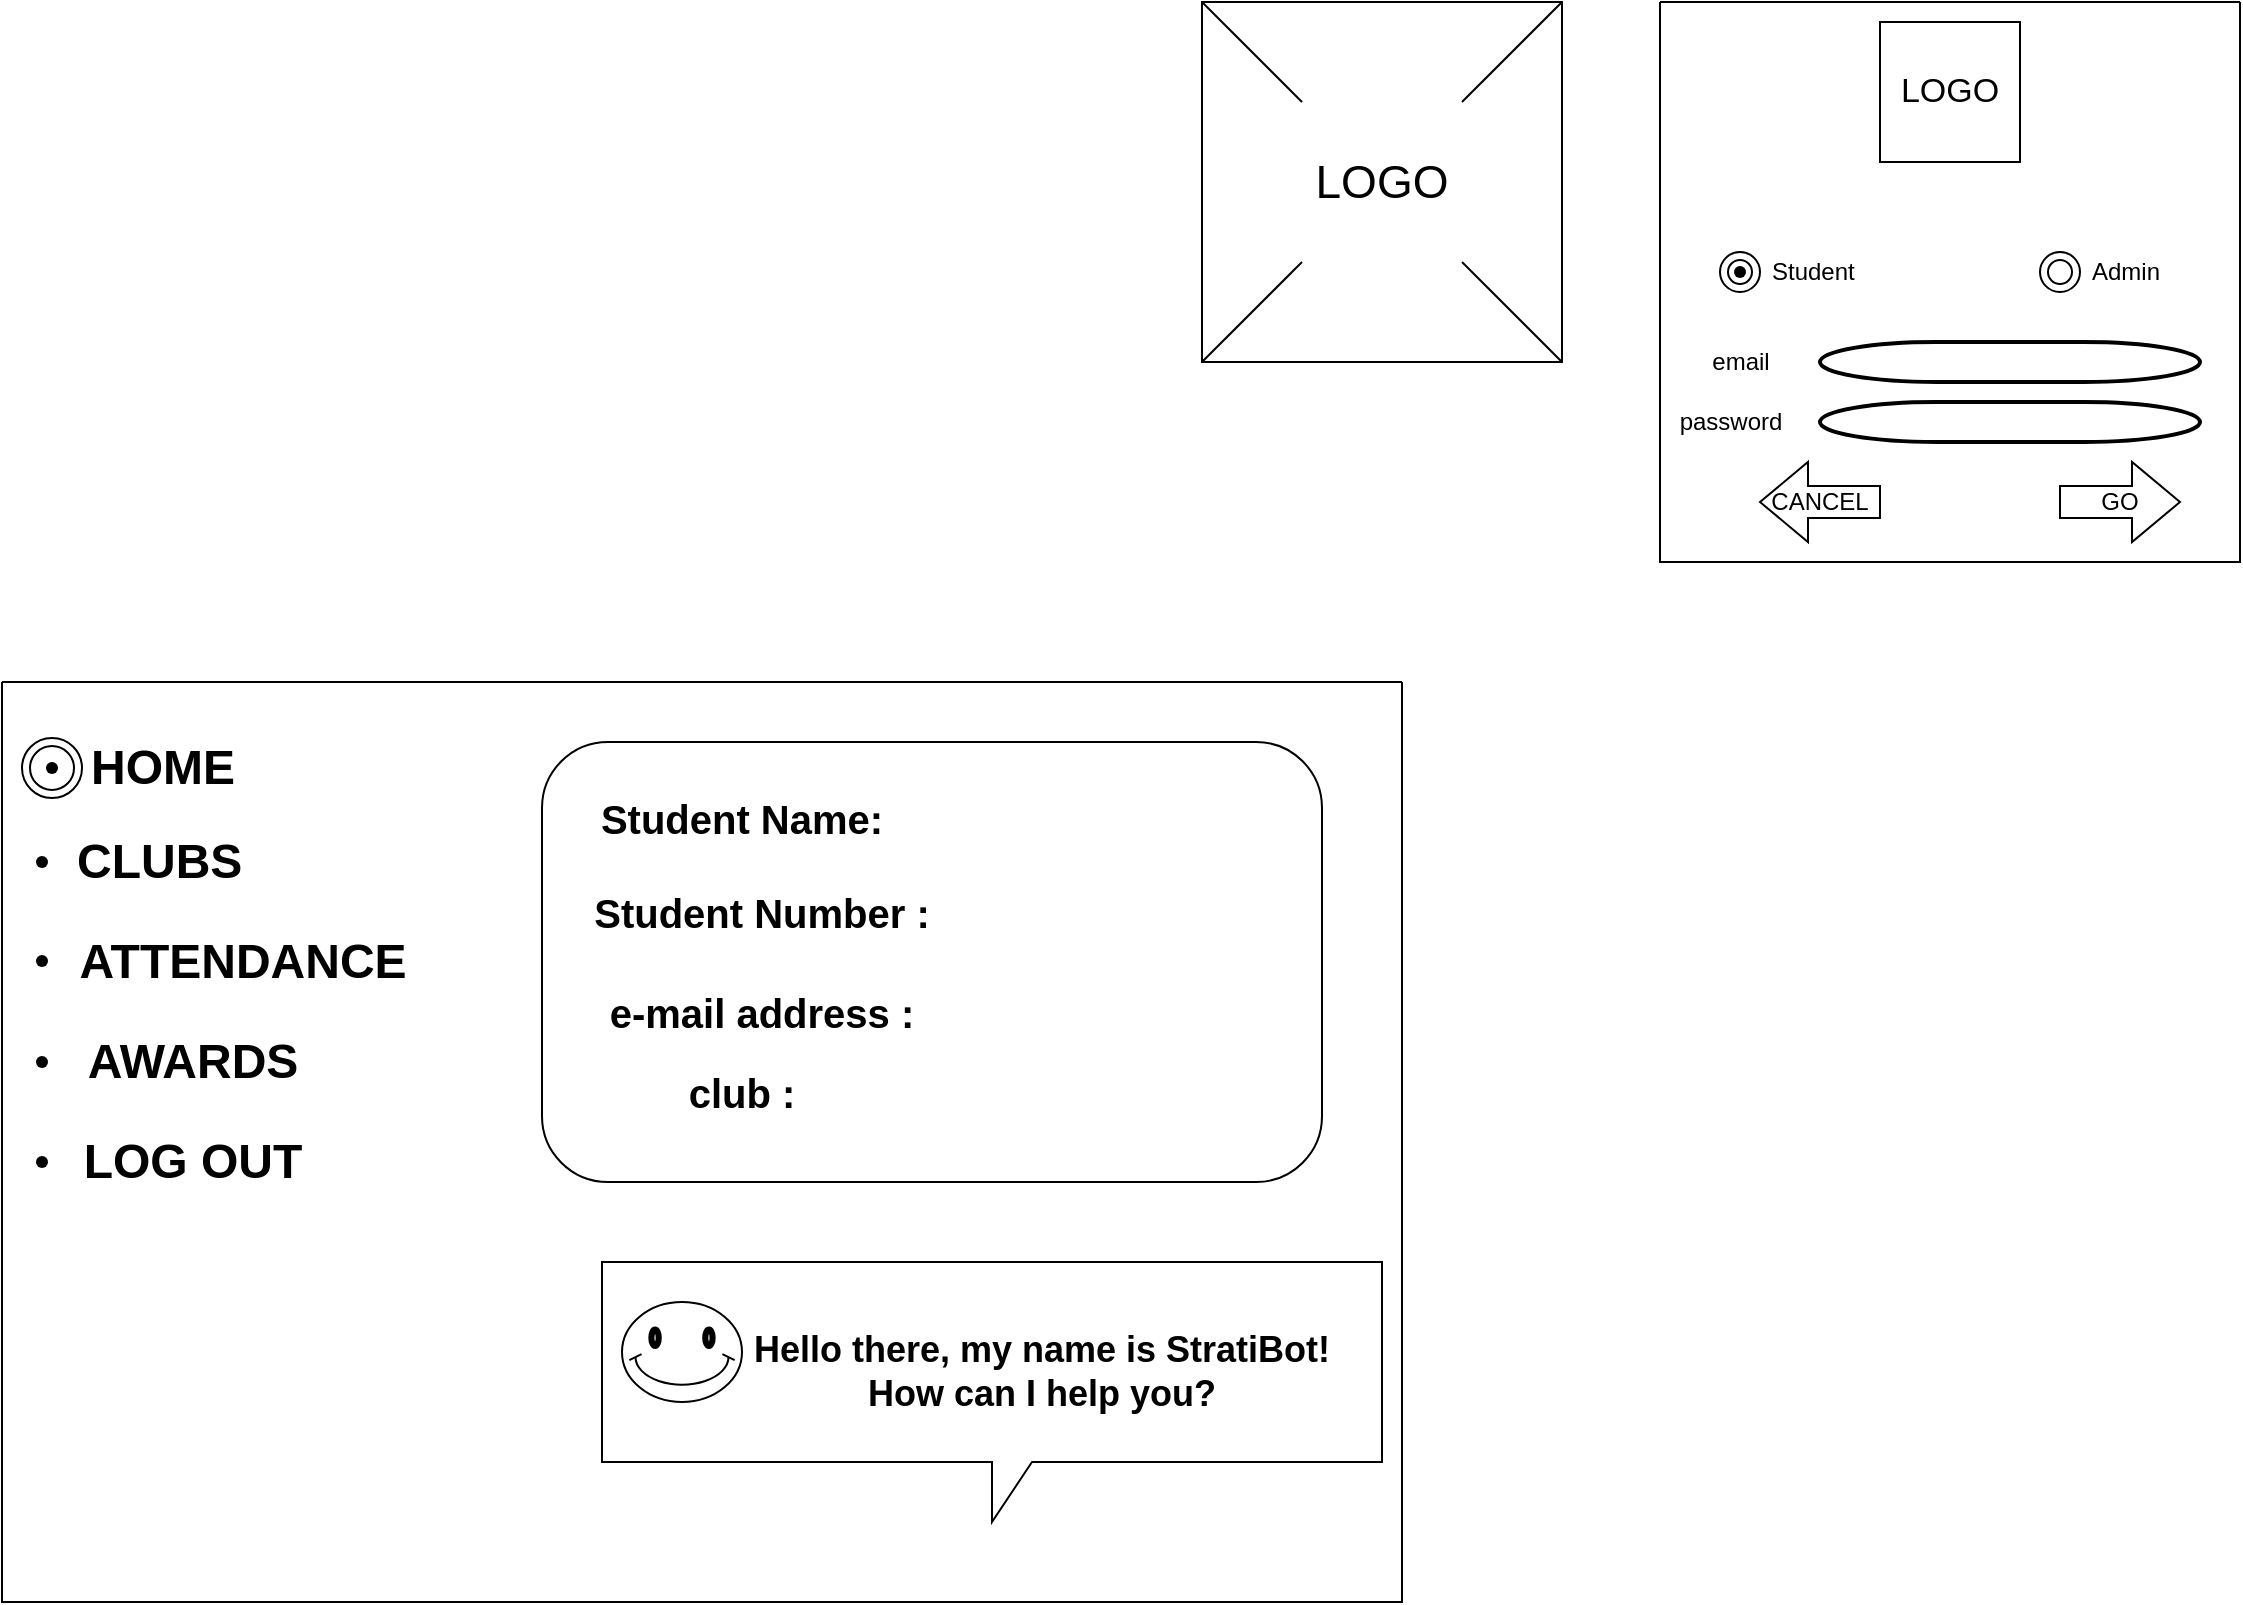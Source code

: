<mxfile version="24.4.10" type="github">
  <diagram name="Page-1" id="vJvDlfiKCZS7DFUN6EC2">
    <mxGraphModel dx="2591" dy="840" grid="1" gridSize="10" guides="1" tooltips="1" connect="1" arrows="1" fold="1" page="1" pageScale="1" pageWidth="827" pageHeight="1169" math="0" shadow="0">
      <root>
        <mxCell id="0" />
        <mxCell id="1" parent="0" />
        <mxCell id="qNsIm5-2N9fvW92eKWjR-1" value="&lt;span style=&quot;font-size: 23px;&quot;&gt;LOGO&lt;/span&gt;" style="whiteSpace=wrap;html=1;aspect=fixed;" vertex="1" parent="1">
          <mxGeometry x="40" y="80" width="180" height="180" as="geometry" />
        </mxCell>
        <mxCell id="qNsIm5-2N9fvW92eKWjR-2" value="" style="endArrow=none;html=1;rounded=0;" edge="1" parent="1">
          <mxGeometry width="50" height="50" relative="1" as="geometry">
            <mxPoint x="170" y="130" as="sourcePoint" />
            <mxPoint x="220" y="80" as="targetPoint" />
          </mxGeometry>
        </mxCell>
        <mxCell id="qNsIm5-2N9fvW92eKWjR-3" value="" style="endArrow=none;html=1;rounded=0;" edge="1" parent="1">
          <mxGeometry width="50" height="50" relative="1" as="geometry">
            <mxPoint x="40" y="260" as="sourcePoint" />
            <mxPoint x="90" y="210" as="targetPoint" />
          </mxGeometry>
        </mxCell>
        <mxCell id="qNsIm5-2N9fvW92eKWjR-6" value="" style="endArrow=none;html=1;rounded=0;" edge="1" parent="1">
          <mxGeometry width="50" height="50" relative="1" as="geometry">
            <mxPoint x="90" y="130" as="sourcePoint" />
            <mxPoint x="40" y="80" as="targetPoint" />
          </mxGeometry>
        </mxCell>
        <mxCell id="qNsIm5-2N9fvW92eKWjR-7" value="" style="endArrow=none;html=1;rounded=0;" edge="1" parent="1">
          <mxGeometry width="50" height="50" relative="1" as="geometry">
            <mxPoint x="220" y="260" as="sourcePoint" />
            <mxPoint x="170" y="210" as="targetPoint" />
          </mxGeometry>
        </mxCell>
        <mxCell id="qNsIm5-2N9fvW92eKWjR-8" value="" style="swimlane;startSize=0;" vertex="1" parent="1">
          <mxGeometry x="269" y="80" width="290" height="280" as="geometry" />
        </mxCell>
        <mxCell id="qNsIm5-2N9fvW92eKWjR-9" value="&lt;font style=&quot;font-size: 17px;&quot;&gt;LOGO&lt;/font&gt;" style="whiteSpace=wrap;html=1;aspect=fixed;" vertex="1" parent="qNsIm5-2N9fvW92eKWjR-8">
          <mxGeometry x="110" y="10" width="70" height="70" as="geometry" />
        </mxCell>
        <mxCell id="qNsIm5-2N9fvW92eKWjR-14" value="Student&amp;nbsp;" style="text;strokeColor=none;fillColor=none;align=left;verticalAlign=middle;spacingLeft=4;spacingRight=4;overflow=hidden;points=[[0,0.5],[1,0.5]];portConstraint=eastwest;rotatable=0;whiteSpace=wrap;html=1;" vertex="1" parent="qNsIm5-2N9fvW92eKWjR-8">
          <mxGeometry x="50" y="120" width="80" height="30" as="geometry" />
        </mxCell>
        <mxCell id="qNsIm5-2N9fvW92eKWjR-23" value="Admin" style="text;strokeColor=none;fillColor=none;align=left;verticalAlign=middle;spacingLeft=4;spacingRight=4;overflow=hidden;points=[[0,0.5],[1,0.5]];portConstraint=eastwest;rotatable=0;whiteSpace=wrap;html=1;" vertex="1" parent="qNsIm5-2N9fvW92eKWjR-8">
          <mxGeometry x="210" y="120" width="80" height="30" as="geometry" />
        </mxCell>
        <mxCell id="qNsIm5-2N9fvW92eKWjR-24" value="" style="ellipse;shape=doubleEllipse;whiteSpace=wrap;html=1;aspect=fixed;" vertex="1" parent="qNsIm5-2N9fvW92eKWjR-8">
          <mxGeometry x="30" y="125" width="20" height="20" as="geometry" />
        </mxCell>
        <mxCell id="qNsIm5-2N9fvW92eKWjR-25" value="" style="ellipse;shape=doubleEllipse;whiteSpace=wrap;html=1;aspect=fixed;" vertex="1" parent="qNsIm5-2N9fvW92eKWjR-8">
          <mxGeometry x="190" y="125" width="20" height="20" as="geometry" />
        </mxCell>
        <mxCell id="qNsIm5-2N9fvW92eKWjR-26" value="" style="shape=waypoint;sketch=0;fillStyle=solid;size=6;pointerEvents=1;points=[];fillColor=none;resizable=0;rotatable=0;perimeter=centerPerimeter;snapToPoint=1;" vertex="1" parent="qNsIm5-2N9fvW92eKWjR-8">
          <mxGeometry x="30" y="125" width="20" height="20" as="geometry" />
        </mxCell>
        <mxCell id="qNsIm5-2N9fvW92eKWjR-28" value="" style="strokeWidth=2;html=1;shape=mxgraph.flowchart.terminator;whiteSpace=wrap;" vertex="1" parent="qNsIm5-2N9fvW92eKWjR-8">
          <mxGeometry x="80" y="200" width="190" height="20" as="geometry" />
        </mxCell>
        <mxCell id="qNsIm5-2N9fvW92eKWjR-37" value="" style="strokeWidth=2;html=1;shape=mxgraph.flowchart.terminator;whiteSpace=wrap;" vertex="1" parent="qNsIm5-2N9fvW92eKWjR-8">
          <mxGeometry x="80" y="170" width="190" height="20" as="geometry" />
        </mxCell>
        <mxCell id="qNsIm5-2N9fvW92eKWjR-38" value="email" style="text;html=1;align=center;verticalAlign=middle;resizable=0;points=[];autosize=1;strokeColor=none;fillColor=none;" vertex="1" parent="qNsIm5-2N9fvW92eKWjR-8">
          <mxGeometry x="15" y="165" width="50" height="30" as="geometry" />
        </mxCell>
        <mxCell id="qNsIm5-2N9fvW92eKWjR-41" value="password" style="text;html=1;align=center;verticalAlign=middle;resizable=0;points=[];autosize=1;strokeColor=none;fillColor=none;" vertex="1" parent="qNsIm5-2N9fvW92eKWjR-8">
          <mxGeometry y="195" width="70" height="30" as="geometry" />
        </mxCell>
        <mxCell id="qNsIm5-2N9fvW92eKWjR-42" value="GO" style="shape=singleArrow;whiteSpace=wrap;html=1;arrowWidth=0.4;arrowSize=0.4;" vertex="1" parent="qNsIm5-2N9fvW92eKWjR-8">
          <mxGeometry x="200" y="230" width="60" height="40" as="geometry" />
        </mxCell>
        <mxCell id="qNsIm5-2N9fvW92eKWjR-43" value="CANCEL" style="shape=singleArrow;whiteSpace=wrap;html=1;arrowWidth=0.4;arrowSize=0.4;direction=west;" vertex="1" parent="qNsIm5-2N9fvW92eKWjR-8">
          <mxGeometry x="50" y="230" width="60" height="40" as="geometry" />
        </mxCell>
        <mxCell id="qNsIm5-2N9fvW92eKWjR-45" value="" style="swimlane;startSize=0;" vertex="1" parent="1">
          <mxGeometry x="-560" y="420" width="700" height="460" as="geometry" />
        </mxCell>
        <mxCell id="qNsIm5-2N9fvW92eKWjR-47" value="&lt;font style=&quot;font-size: 24px;&quot;&gt;&lt;b&gt;&amp;nbsp;CLUBS&lt;/b&gt;&lt;/font&gt;" style="text;html=1;align=center;verticalAlign=middle;resizable=0;points=[];autosize=1;strokeColor=none;fillColor=none;" vertex="1" parent="qNsIm5-2N9fvW92eKWjR-45">
          <mxGeometry x="20" y="70" width="110" height="40" as="geometry" />
        </mxCell>
        <mxCell id="qNsIm5-2N9fvW92eKWjR-46" value="&lt;font style=&quot;font-size: 24px;&quot;&gt;&lt;b&gt;HOME&lt;/b&gt;&lt;/font&gt;" style="text;html=1;align=center;verticalAlign=middle;resizable=0;points=[];autosize=1;strokeColor=none;fillColor=none;" vertex="1" parent="qNsIm5-2N9fvW92eKWjR-45">
          <mxGeometry x="30" y="23" width="100" height="40" as="geometry" />
        </mxCell>
        <mxCell id="qNsIm5-2N9fvW92eKWjR-48" value="&lt;font style=&quot;font-size: 24px;&quot;&gt;&lt;b&gt;ATTENDANCE&lt;/b&gt;&lt;/font&gt;" style="text;html=1;align=center;verticalAlign=middle;resizable=0;points=[];autosize=1;strokeColor=none;fillColor=none;" vertex="1" parent="qNsIm5-2N9fvW92eKWjR-45">
          <mxGeometry x="25" y="120" width="190" height="40" as="geometry" />
        </mxCell>
        <mxCell id="qNsIm5-2N9fvW92eKWjR-53" value="" style="shape=waypoint;sketch=0;fillStyle=solid;size=6;pointerEvents=1;points=[];fillColor=none;resizable=0;rotatable=0;perimeter=centerPerimeter;snapToPoint=1;" vertex="1" parent="qNsIm5-2N9fvW92eKWjR-45">
          <mxGeometry x="10" y="80" width="20" height="20" as="geometry" />
        </mxCell>
        <mxCell id="qNsIm5-2N9fvW92eKWjR-52" value="" style="shape=waypoint;sketch=0;fillStyle=solid;size=6;pointerEvents=1;points=[];fillColor=none;resizable=0;rotatable=0;perimeter=centerPerimeter;snapToPoint=1;" vertex="1" parent="qNsIm5-2N9fvW92eKWjR-45">
          <mxGeometry x="10" y="129.5" width="20" height="20" as="geometry" />
        </mxCell>
        <mxCell id="qNsIm5-2N9fvW92eKWjR-54" value="" style="shape=waypoint;sketch=0;fillStyle=solid;size=6;pointerEvents=1;points=[];fillColor=none;resizable=0;rotatable=0;perimeter=centerPerimeter;snapToPoint=1;" vertex="1" parent="qNsIm5-2N9fvW92eKWjR-45">
          <mxGeometry x="10" y="180" width="20" height="20" as="geometry" />
        </mxCell>
        <mxCell id="qNsIm5-2N9fvW92eKWjR-55" value="&lt;font style=&quot;font-size: 24px;&quot;&gt;&lt;b&gt;LOG OUT&lt;/b&gt;&lt;/font&gt;" style="text;html=1;align=center;verticalAlign=middle;resizable=0;points=[];autosize=1;strokeColor=none;fillColor=none;" vertex="1" parent="qNsIm5-2N9fvW92eKWjR-45">
          <mxGeometry x="30" y="220" width="130" height="40" as="geometry" />
        </mxCell>
        <mxCell id="qNsIm5-2N9fvW92eKWjR-56" value="&lt;font style=&quot;font-size: 24px;&quot;&gt;&lt;b&gt;AWARDS&lt;/b&gt;&lt;/font&gt;" style="text;html=1;align=center;verticalAlign=middle;resizable=0;points=[];autosize=1;strokeColor=none;fillColor=none;" vertex="1" parent="qNsIm5-2N9fvW92eKWjR-45">
          <mxGeometry x="30" y="170" width="130" height="40" as="geometry" />
        </mxCell>
        <mxCell id="qNsIm5-2N9fvW92eKWjR-57" value="" style="shape=waypoint;sketch=0;fillStyle=solid;size=6;pointerEvents=1;points=[];fillColor=none;resizable=0;rotatable=0;perimeter=centerPerimeter;snapToPoint=1;" vertex="1" parent="qNsIm5-2N9fvW92eKWjR-45">
          <mxGeometry x="10" y="230" width="20" height="20" as="geometry" />
        </mxCell>
        <mxCell id="qNsIm5-2N9fvW92eKWjR-58" value="" style="rounded=1;whiteSpace=wrap;html=1;" vertex="1" parent="qNsIm5-2N9fvW92eKWjR-45">
          <mxGeometry x="270" y="30" width="390" height="220" as="geometry" />
        </mxCell>
        <mxCell id="qNsIm5-2N9fvW92eKWjR-60" value="&lt;font style=&quot;font-size: 20px;&quot;&gt;&lt;b&gt;Student Name:&lt;/b&gt;&lt;/font&gt;" style="text;html=1;align=center;verticalAlign=middle;whiteSpace=wrap;rounded=0;" vertex="1" parent="qNsIm5-2N9fvW92eKWjR-45">
          <mxGeometry x="290" y="53" width="160" height="30" as="geometry" />
        </mxCell>
        <mxCell id="qNsIm5-2N9fvW92eKWjR-61" value="&lt;font style=&quot;font-size: 20px;&quot;&gt;&lt;b&gt;Student Number :&lt;/b&gt;&lt;/font&gt;" style="text;html=1;align=center;verticalAlign=middle;whiteSpace=wrap;rounded=0;" vertex="1" parent="qNsIm5-2N9fvW92eKWjR-45">
          <mxGeometry x="290" y="95" width="180" height="40" as="geometry" />
        </mxCell>
        <mxCell id="qNsIm5-2N9fvW92eKWjR-62" value="&lt;b&gt;&lt;font style=&quot;font-size: 20px;&quot;&gt;e-mail address :&lt;/font&gt;&lt;/b&gt;" style="text;html=1;align=center;verticalAlign=middle;whiteSpace=wrap;rounded=0;" vertex="1" parent="qNsIm5-2N9fvW92eKWjR-45">
          <mxGeometry x="290" y="149.5" width="180" height="30.5" as="geometry" />
        </mxCell>
        <mxCell id="qNsIm5-2N9fvW92eKWjR-63" value="" style="shape=callout;whiteSpace=wrap;html=1;perimeter=calloutPerimeter;" vertex="1" parent="qNsIm5-2N9fvW92eKWjR-45">
          <mxGeometry x="300" y="290" width="390" height="130" as="geometry" />
        </mxCell>
        <mxCell id="qNsIm5-2N9fvW92eKWjR-64" value="" style="verticalLabelPosition=bottom;verticalAlign=top;html=1;shape=mxgraph.basic.smiley" vertex="1" parent="qNsIm5-2N9fvW92eKWjR-45">
          <mxGeometry x="310" y="310" width="60" height="50" as="geometry" />
        </mxCell>
        <mxCell id="qNsIm5-2N9fvW92eKWjR-65" value="&lt;font size=&quot;1&quot; style=&quot;&quot;&gt;&lt;b style=&quot;font-size: 18px;&quot;&gt;Hello there, my name is StratiBot! How can I help you?&lt;/b&gt;&lt;/font&gt;" style="text;html=1;align=center;verticalAlign=middle;whiteSpace=wrap;rounded=0;" vertex="1" parent="qNsIm5-2N9fvW92eKWjR-45">
          <mxGeometry x="370" y="320" width="300" height="50" as="geometry" />
        </mxCell>
        <mxCell id="qNsIm5-2N9fvW92eKWjR-66" value="&lt;b&gt;&lt;font style=&quot;font-size: 20px;&quot;&gt;club :&lt;/font&gt;&lt;/b&gt;" style="text;html=1;align=center;verticalAlign=middle;whiteSpace=wrap;rounded=0;" vertex="1" parent="qNsIm5-2N9fvW92eKWjR-45">
          <mxGeometry x="300" y="190" width="140" height="30" as="geometry" />
        </mxCell>
        <mxCell id="qNsIm5-2N9fvW92eKWjR-68" value="" style="ellipse;shape=doubleEllipse;whiteSpace=wrap;html=1;aspect=fixed;fillColor=none;" vertex="1" parent="qNsIm5-2N9fvW92eKWjR-45">
          <mxGeometry x="10" y="28" width="30" height="30" as="geometry" />
        </mxCell>
        <mxCell id="qNsIm5-2N9fvW92eKWjR-49" value="" style="shape=waypoint;sketch=0;fillStyle=solid;size=6;pointerEvents=1;points=[];fillColor=none;resizable=0;rotatable=0;perimeter=centerPerimeter;snapToPoint=1;" vertex="1" parent="qNsIm5-2N9fvW92eKWjR-45">
          <mxGeometry x="15" y="33" width="20" height="20" as="geometry" />
        </mxCell>
      </root>
    </mxGraphModel>
  </diagram>
</mxfile>
